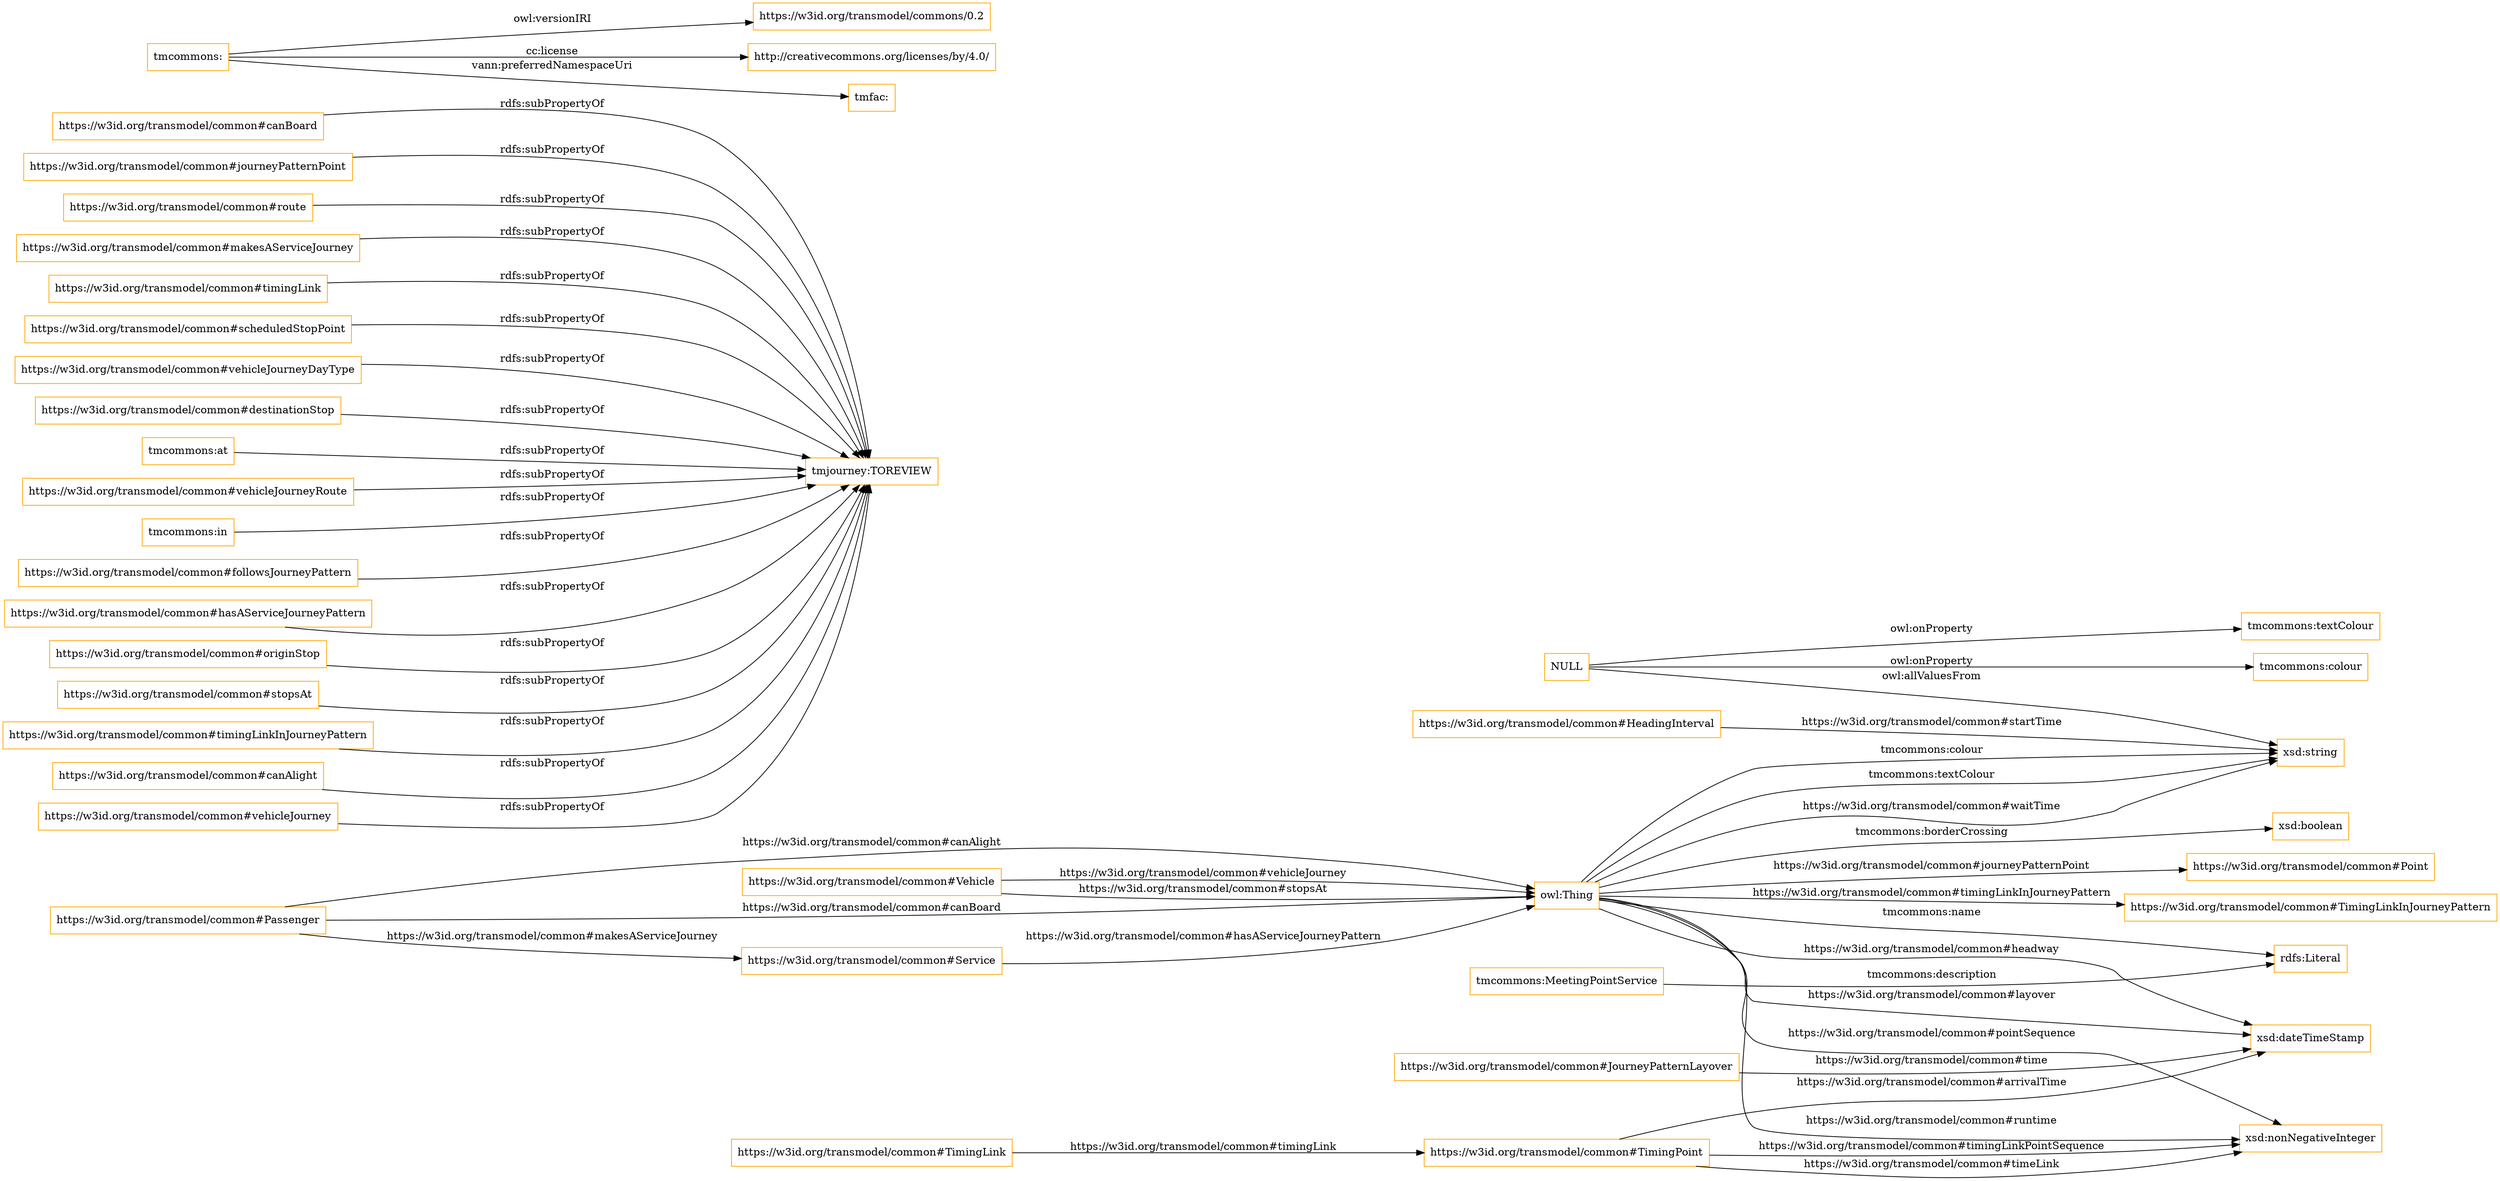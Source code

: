 digraph ar2dtool_diagram { 
rankdir=LR;
size="1501"
node [shape = rectangle, color="orange"]; "https://w3id.org/transmodel/common#Service" "https://w3id.org/transmodel/common#JourneyPatternLayover" "https://w3id.org/transmodel/common#TimingLink" "https://w3id.org/transmodel/common#Vehicle" "https://w3id.org/transmodel/common#Passenger" "https://w3id.org/transmodel/common#Point" "https://w3id.org/transmodel/common#HeadingInterval" "https://w3id.org/transmodel/common#TimingPoint" "https://w3id.org/transmodel/common#TimingLinkInJourneyPattern" ; /*classes style*/
	"NULL" -> "tmcommons:textColour" [ label = "owl:onProperty" ];
	"NULL" -> "xsd:string" [ label = "owl:allValuesFrom" ];
	"NULL" -> "tmcommons:colour" [ label = "owl:onProperty" ];
	"https://w3id.org/transmodel/common#canBoard" -> "tmjourney:TOREVIEW" [ label = "rdfs:subPropertyOf" ];
	"https://w3id.org/transmodel/common#journeyPatternPoint" -> "tmjourney:TOREVIEW" [ label = "rdfs:subPropertyOf" ];
	"https://w3id.org/transmodel/common#route" -> "tmjourney:TOREVIEW" [ label = "rdfs:subPropertyOf" ];
	"https://w3id.org/transmodel/common#makesAServiceJourney" -> "tmjourney:TOREVIEW" [ label = "rdfs:subPropertyOf" ];
	"https://w3id.org/transmodel/common#timingLink" -> "tmjourney:TOREVIEW" [ label = "rdfs:subPropertyOf" ];
	"tmcommons:" -> "https://w3id.org/transmodel/commons/0.2" [ label = "owl:versionIRI" ];
	"tmcommons:" -> "http://creativecommons.org/licenses/by/4.0/" [ label = "cc:license" ];
	"tmcommons:" -> "tmfac:" [ label = "vann:preferredNamespaceUri" ];
	"https://w3id.org/transmodel/common#scheduledStopPoint" -> "tmjourney:TOREVIEW" [ label = "rdfs:subPropertyOf" ];
	"https://w3id.org/transmodel/common#vehicleJourneyDayType" -> "tmjourney:TOREVIEW" [ label = "rdfs:subPropertyOf" ];
	"https://w3id.org/transmodel/common#destinationStop" -> "tmjourney:TOREVIEW" [ label = "rdfs:subPropertyOf" ];
	"tmcommons:at" -> "tmjourney:TOREVIEW" [ label = "rdfs:subPropertyOf" ];
	"https://w3id.org/transmodel/common#vehicleJourneyRoute" -> "tmjourney:TOREVIEW" [ label = "rdfs:subPropertyOf" ];
	"tmcommons:in" -> "tmjourney:TOREVIEW" [ label = "rdfs:subPropertyOf" ];
	"https://w3id.org/transmodel/common#followsJourneyPattern" -> "tmjourney:TOREVIEW" [ label = "rdfs:subPropertyOf" ];
	"https://w3id.org/transmodel/common#hasAServiceJourneyPattern" -> "tmjourney:TOREVIEW" [ label = "rdfs:subPropertyOf" ];
	"https://w3id.org/transmodel/common#originStop" -> "tmjourney:TOREVIEW" [ label = "rdfs:subPropertyOf" ];
	"https://w3id.org/transmodel/common#stopsAt" -> "tmjourney:TOREVIEW" [ label = "rdfs:subPropertyOf" ];
	"https://w3id.org/transmodel/common#timingLinkInJourneyPattern" -> "tmjourney:TOREVIEW" [ label = "rdfs:subPropertyOf" ];
	"https://w3id.org/transmodel/common#canAlight" -> "tmjourney:TOREVIEW" [ label = "rdfs:subPropertyOf" ];
	"https://w3id.org/transmodel/common#vehicleJourney" -> "tmjourney:TOREVIEW" [ label = "rdfs:subPropertyOf" ];
	"owl:Thing" -> "xsd:string" [ label = "tmcommons:textColour" ];
	"owl:Thing" -> "rdfs:Literal" [ label = "tmcommons:name" ];
	"tmcommons:MeetingPointService" -> "rdfs:Literal" [ label = "tmcommons:description" ];
	"owl:Thing" -> "xsd:dateTimeStamp" [ label = "https://w3id.org/transmodel/common#layover" ];
	"https://w3id.org/transmodel/common#TimingPoint" -> "xsd:dateTimeStamp" [ label = "https://w3id.org/transmodel/common#arrivalTime" ];
	"https://w3id.org/transmodel/common#JourneyPatternLayover" -> "xsd:dateTimeStamp" [ label = "https://w3id.org/transmodel/common#time" ];
	"owl:Thing" -> "xsd:boolean" [ label = "tmcommons:borderCrossing" ];
	"https://w3id.org/transmodel/common#Passenger" -> "https://w3id.org/transmodel/common#Service" [ label = "https://w3id.org/transmodel/common#makesAServiceJourney" ];
	"owl:Thing" -> "https://w3id.org/transmodel/common#Point" [ label = "https://w3id.org/transmodel/common#journeyPatternPoint" ];
	"https://w3id.org/transmodel/common#Vehicle" -> "owl:Thing" [ label = "https://w3id.org/transmodel/common#stopsAt" ];
	"https://w3id.org/transmodel/common#Vehicle" -> "owl:Thing" [ label = "https://w3id.org/transmodel/common#vehicleJourney" ];
	"owl:Thing" -> "xsd:string" [ label = "https://w3id.org/transmodel/common#waitTime" ];
	"https://w3id.org/transmodel/common#TimingPoint" -> "xsd:nonNegativeInteger" [ label = "https://w3id.org/transmodel/common#timingLinkPointSequence" ];
	"owl:Thing" -> "xsd:string" [ label = "tmcommons:colour" ];
	"https://w3id.org/transmodel/common#Passenger" -> "owl:Thing" [ label = "https://w3id.org/transmodel/common#canAlight" ];
	"owl:Thing" -> "xsd:dateTimeStamp" [ label = "https://w3id.org/transmodel/common#headway" ];
	"https://w3id.org/transmodel/common#TimingLink" -> "https://w3id.org/transmodel/common#TimingPoint" [ label = "https://w3id.org/transmodel/common#timingLink" ];
	"owl:Thing" -> "https://w3id.org/transmodel/common#TimingLinkInJourneyPattern" [ label = "https://w3id.org/transmodel/common#timingLinkInJourneyPattern" ];
	"https://w3id.org/transmodel/common#Service" -> "owl:Thing" [ label = "https://w3id.org/transmodel/common#hasAServiceJourneyPattern" ];
	"owl:Thing" -> "xsd:nonNegativeInteger" [ label = "https://w3id.org/transmodel/common#runtime" ];
	"https://w3id.org/transmodel/common#HeadingInterval" -> "xsd:string" [ label = "https://w3id.org/transmodel/common#startTime" ];
	"https://w3id.org/transmodel/common#Passenger" -> "owl:Thing" [ label = "https://w3id.org/transmodel/common#canBoard" ];
	"owl:Thing" -> "xsd:nonNegativeInteger" [ label = "https://w3id.org/transmodel/common#pointSequence" ];
	"https://w3id.org/transmodel/common#TimingPoint" -> "xsd:nonNegativeInteger" [ label = "https://w3id.org/transmodel/common#timeLink" ];

}
